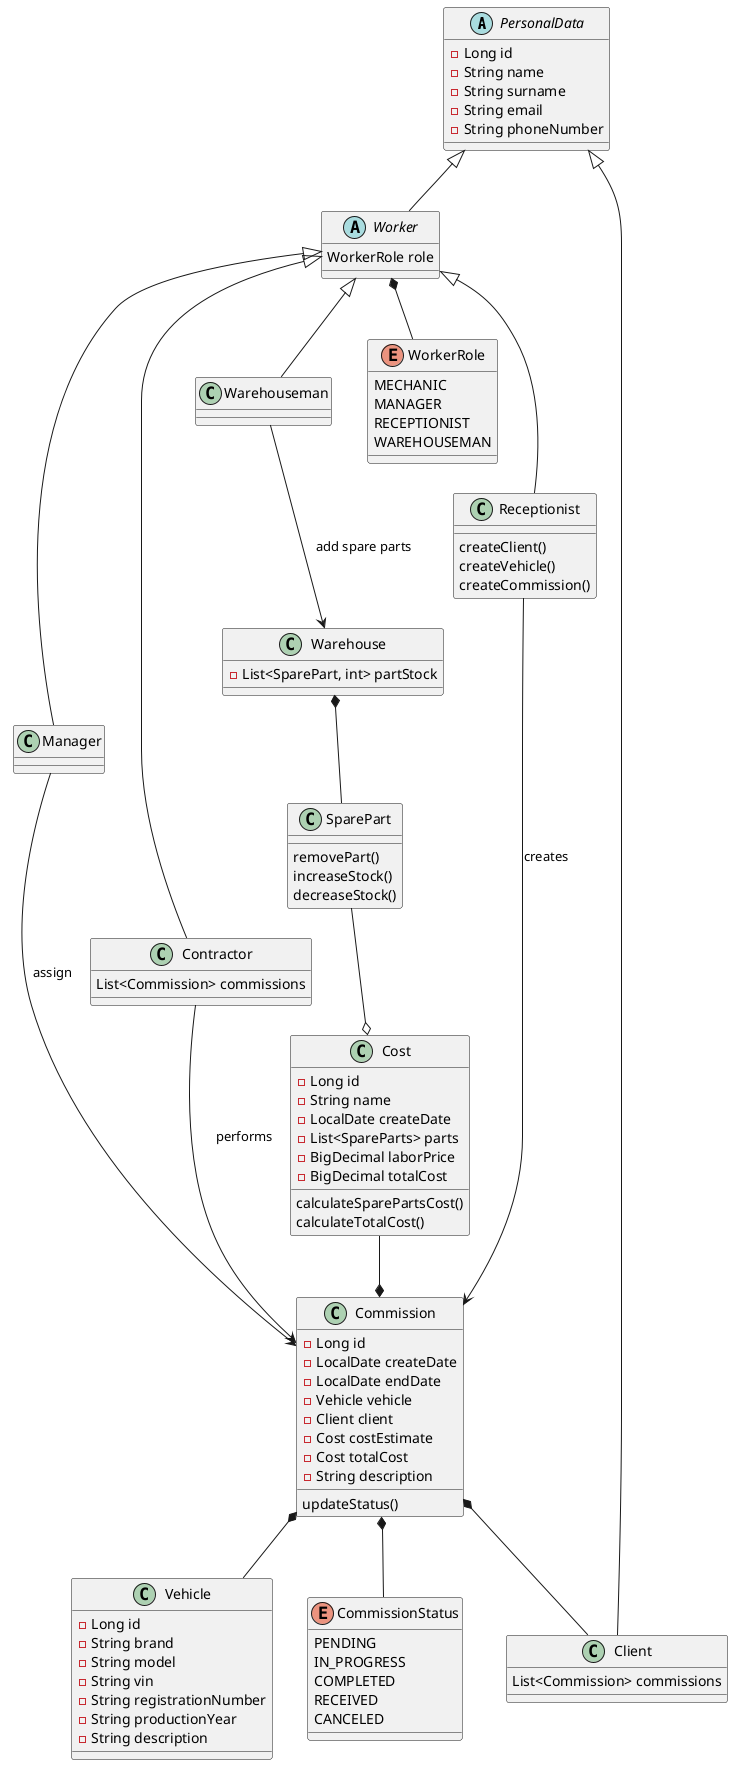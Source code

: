 @startuml
'https://plantuml.com/class-diagram

abstract class PersonalData {
    - Long id
    - String name
    - String surname
    - String email
    - String phoneNumber
}

abstract class Worker extends PersonalData{
    WorkerRole role
}


class Receptionist extends Worker{
    createClient()
    createVehicle()
    createCommission()

}
class Manager extends Worker {

}

class Contractor extends Worker {
    List<Commission> commissions

}

class Warehouseman extends Worker {

}

class Client  extends PersonalData{
    List<Commission> commissions
}



class Commission {
    - Long id
    - LocalDate createDate
    - LocalDate endDate
    - Vehicle vehicle
    - Client client
    - Cost costEstimate
    - Cost totalCost
    - String description

    updateStatus()
}



class Warehouse{
    - List<SparePart, int> partStock
}

class SparePart {
    removePart()
    increaseStock()
    decreaseStock()
}




class Vehicle {
    - Long id
    - String brand
    - String model
    - String vin
    - String registrationNumber
    - String productionYear
    - String description
}



enum CommissionStatus{
    PENDING
    IN_PROGRESS
    COMPLETED
    RECEIVED
    CANCELED
}

class Cost {
    - Long id
    - String name
    - LocalDate createDate
    - List<SpareParts> parts
    - BigDecimal laborPrice
    - BigDecimal totalCost

    calculateSparePartsCost()
    calculateTotalCost()
}

enum WorkerRole {
    MECHANIC
    MANAGER
    RECEPTIONIST
    WAREHOUSEMAN
}


Warehouse *-- SparePart
SparePart --o Cost
Cost --* Commission

Commission *-- Client
Commission *-- Vehicle
Commission *-- CommissionStatus
Warehouseman --> Warehouse : "add spare parts"

Receptionist --> Commission : "creates"
Manager --> Commission : "assign"
Worker *-- WorkerRole


Contractor --> Commission : "performs"



@enduml